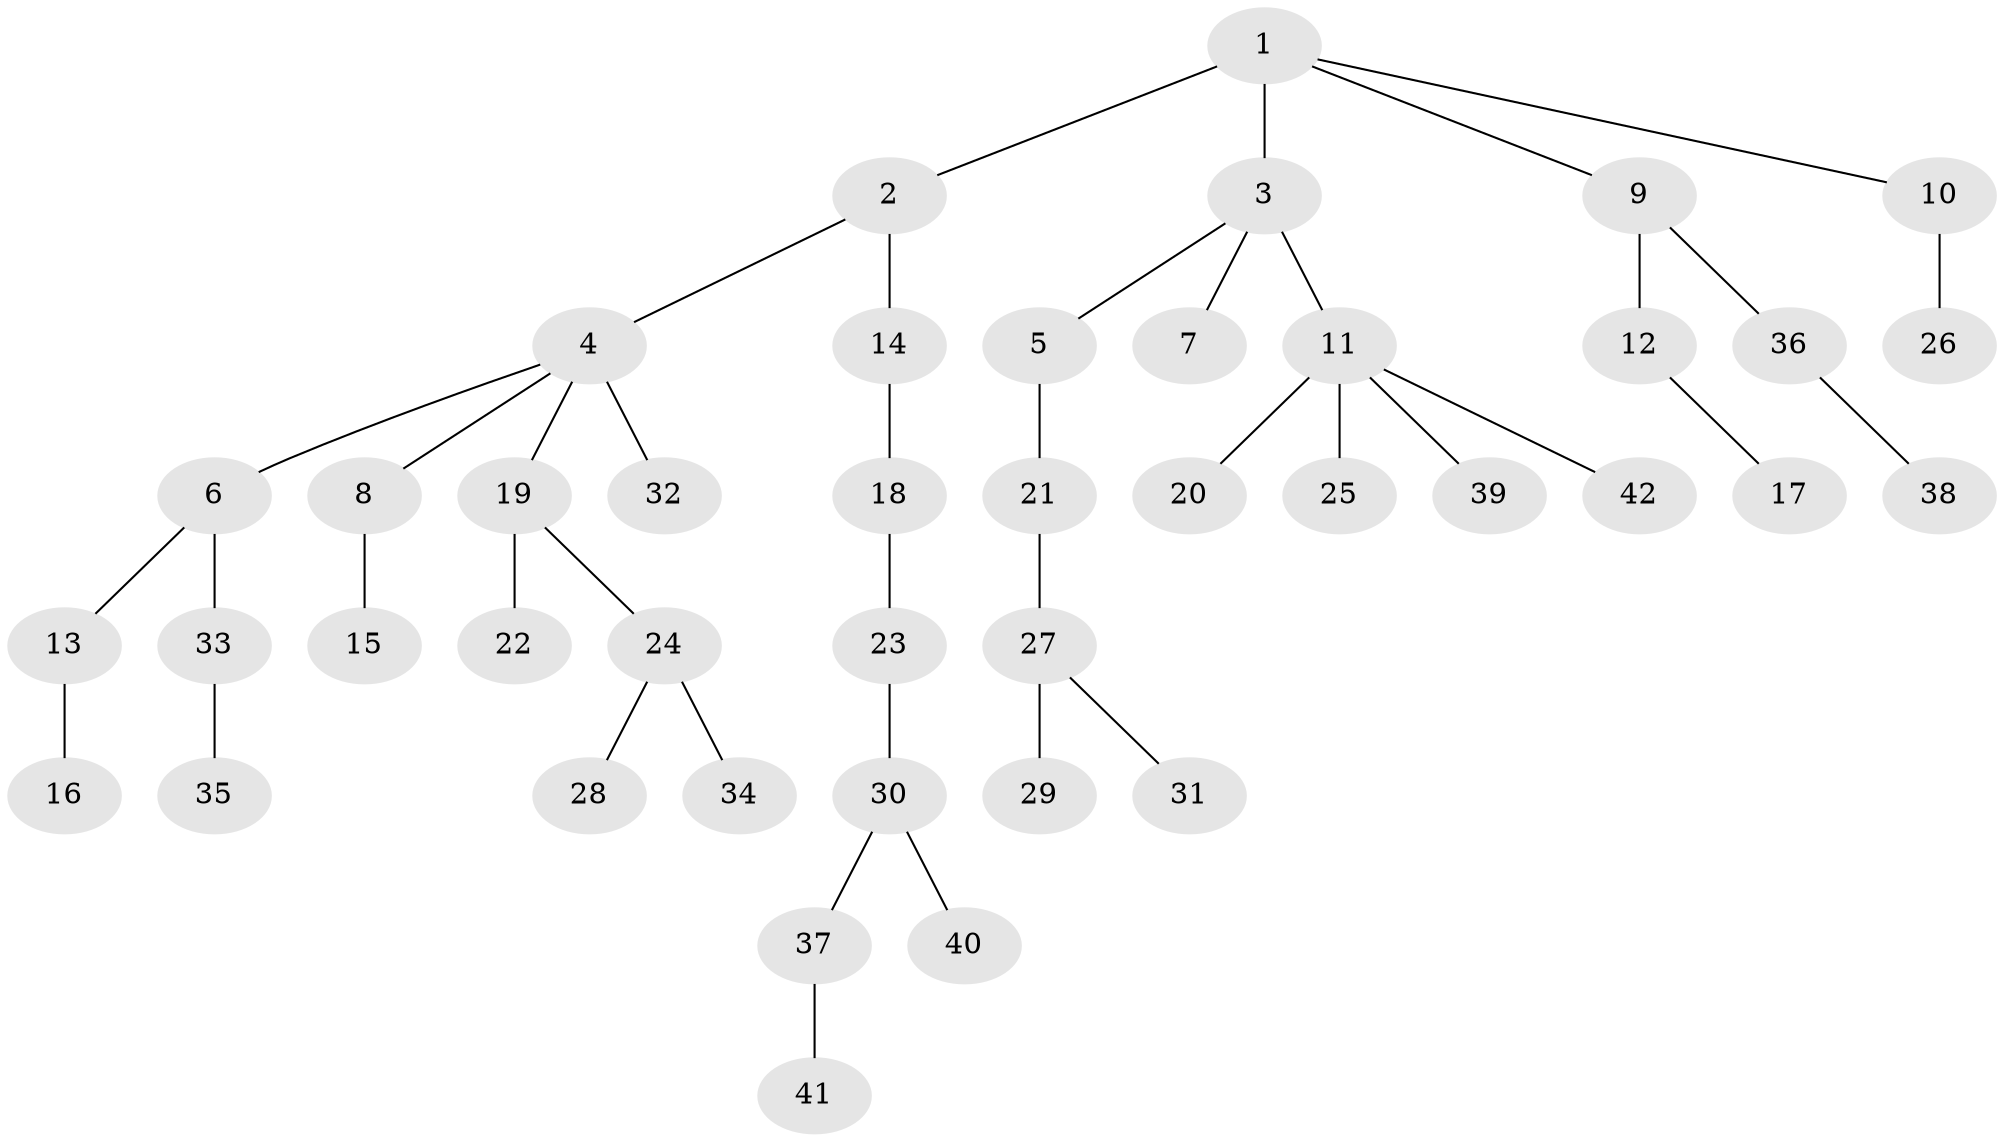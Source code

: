 // original degree distribution, {6: 0.012195121951219513, 4: 0.0975609756097561, 5: 0.036585365853658534, 3: 0.0975609756097561, 2: 0.2804878048780488, 1: 0.47560975609756095}
// Generated by graph-tools (version 1.1) at 2025/36/03/09/25 02:36:45]
// undirected, 42 vertices, 41 edges
graph export_dot {
graph [start="1"]
  node [color=gray90,style=filled];
  1;
  2;
  3;
  4;
  5;
  6;
  7;
  8;
  9;
  10;
  11;
  12;
  13;
  14;
  15;
  16;
  17;
  18;
  19;
  20;
  21;
  22;
  23;
  24;
  25;
  26;
  27;
  28;
  29;
  30;
  31;
  32;
  33;
  34;
  35;
  36;
  37;
  38;
  39;
  40;
  41;
  42;
  1 -- 2 [weight=1.0];
  1 -- 3 [weight=2.0];
  1 -- 9 [weight=1.0];
  1 -- 10 [weight=1.0];
  2 -- 4 [weight=1.0];
  2 -- 14 [weight=1.0];
  3 -- 5 [weight=1.0];
  3 -- 7 [weight=1.0];
  3 -- 11 [weight=1.0];
  4 -- 6 [weight=1.0];
  4 -- 8 [weight=1.0];
  4 -- 19 [weight=1.0];
  4 -- 32 [weight=2.0];
  5 -- 21 [weight=1.0];
  6 -- 13 [weight=1.0];
  6 -- 33 [weight=1.0];
  8 -- 15 [weight=3.0];
  9 -- 12 [weight=1.0];
  9 -- 36 [weight=1.0];
  10 -- 26 [weight=3.0];
  11 -- 20 [weight=3.0];
  11 -- 25 [weight=1.0];
  11 -- 39 [weight=1.0];
  11 -- 42 [weight=1.0];
  12 -- 17 [weight=1.0];
  13 -- 16 [weight=2.0];
  14 -- 18 [weight=1.0];
  18 -- 23 [weight=1.0];
  19 -- 22 [weight=1.0];
  19 -- 24 [weight=1.0];
  21 -- 27 [weight=2.0];
  23 -- 30 [weight=1.0];
  24 -- 28 [weight=2.0];
  24 -- 34 [weight=1.0];
  27 -- 29 [weight=1.0];
  27 -- 31 [weight=1.0];
  30 -- 37 [weight=1.0];
  30 -- 40 [weight=1.0];
  33 -- 35 [weight=1.0];
  36 -- 38 [weight=1.0];
  37 -- 41 [weight=1.0];
}
